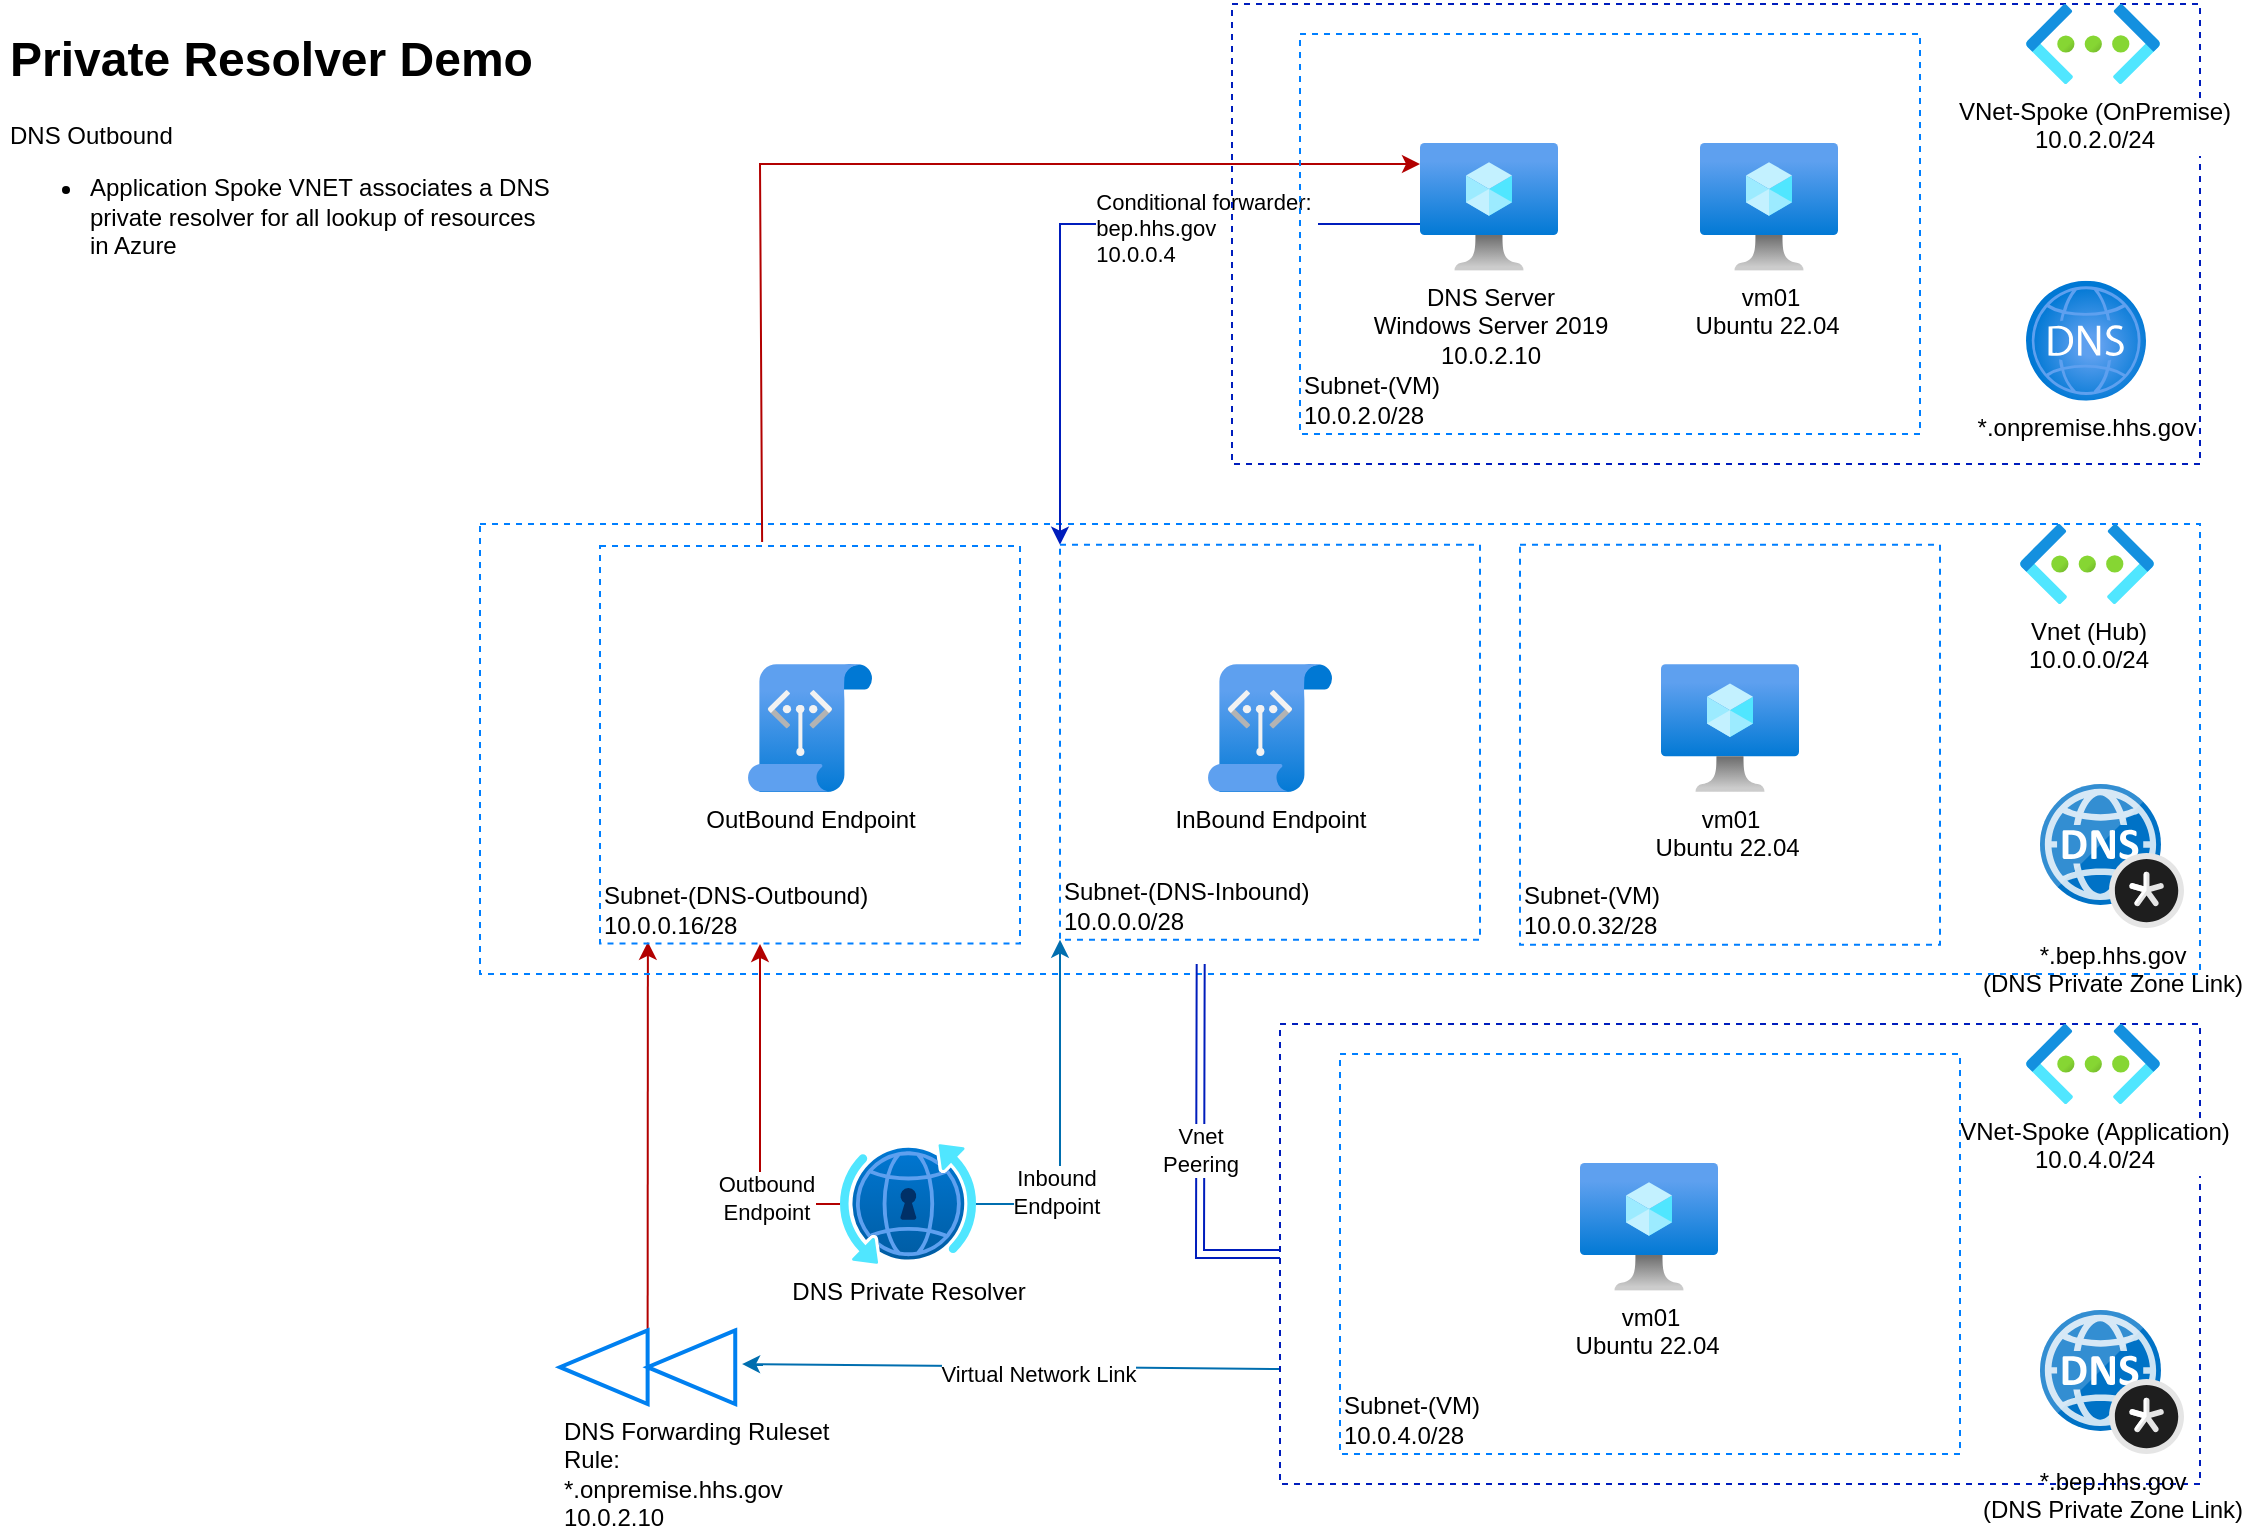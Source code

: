 <mxfile>
    <diagram id="-DPmXS76Umg-Spe6nsbr" name="PrivateResolver Demo">
        <mxGraphModel dx="1786" dy="987" grid="1" gridSize="10" guides="1" tooltips="1" connect="1" arrows="1" fold="1" page="1" pageScale="1" pageWidth="1169" pageHeight="827" math="0" shadow="0">
            <root>
                <mxCell id="0"/>
                <mxCell id="1" parent="0"/>
                <mxCell id="A5Da7jHjknWkfX75Lmv2-71" style="edgeStyle=none;html=1;fillColor=#1ba1e2;strokeColor=#006EAF;exitX=0;exitY=0.75;exitDx=0;exitDy=0;entryX=-0.039;entryY=0.457;entryDx=0;entryDy=0;entryPerimeter=0;" parent="1" source="12" target="A5Da7jHjknWkfX75Lmv2-42" edge="1">
                    <mxGeometry relative="1" as="geometry">
                        <mxPoint x="510" y="840" as="targetPoint"/>
                    </mxGeometry>
                </mxCell>
                <mxCell id="A5Da7jHjknWkfX75Lmv2-72" value="Virtual Network Link" style="edgeLabel;html=1;align=center;verticalAlign=middle;resizable=0;points=[];" parent="A5Da7jHjknWkfX75Lmv2-71" vertex="1" connectable="0">
                    <mxGeometry x="-0.095" y="3" relative="1" as="geometry">
                        <mxPoint as="offset"/>
                    </mxGeometry>
                </mxCell>
                <mxCell id="A5Da7jHjknWkfX75Lmv2-77" style="edgeStyle=none;html=1;fillColor=#e51400;strokeColor=#B20000;entryX=0.114;entryY=0.996;entryDx=0;entryDy=0;entryPerimeter=0;" parent="1" source="A5Da7jHjknWkfX75Lmv2-42" target="25" edge="1">
                    <mxGeometry relative="1" as="geometry">
                        <mxPoint x="340" y="550" as="targetPoint"/>
                    </mxGeometry>
                </mxCell>
                <mxCell id="A5Da7jHjknWkfX75Lmv2-42" value="DNS Forwarding Ruleset&lt;br&gt;&lt;div style=&quot;&quot;&gt;Rule:&lt;/div&gt;*.onpremise.hhs.gov&lt;br&gt;10.0.2.10" style="html=1;verticalLabelPosition=bottom;align=left;labelBackgroundColor=#ffffff;verticalAlign=top;strokeWidth=2;strokeColor=#0080F0;shadow=0;dashed=0;shape=mxgraph.ios7.icons.forward;fillStyle=dots;fillColor=none;flipH=1;" parent="1" vertex="1">
                    <mxGeometry x="300" y="673.2" width="87.62" height="36.8" as="geometry"/>
                </mxCell>
                <mxCell id="A5Da7jHjknWkfX75Lmv2-79" style="edgeStyle=none;html=1;strokeColor=#B20000;" parent="1" source="A5Da7jHjknWkfX75Lmv2-43" edge="1">
                    <mxGeometry relative="1" as="geometry">
                        <Array as="points">
                            <mxPoint x="400" y="610"/>
                        </Array>
                        <mxPoint x="400" y="480" as="targetPoint"/>
                    </mxGeometry>
                </mxCell>
                <mxCell id="A5Da7jHjknWkfX75Lmv2-80" value="Outbound &lt;br&gt;Endpoint" style="edgeLabel;html=1;align=center;verticalAlign=middle;resizable=0;points=[];" parent="A5Da7jHjknWkfX75Lmv2-79" vertex="1" connectable="0">
                    <mxGeometry x="-0.487" y="-3" relative="1" as="geometry">
                        <mxPoint as="offset"/>
                    </mxGeometry>
                </mxCell>
                <mxCell id="A5Da7jHjknWkfX75Lmv2-82" style="edgeStyle=none;html=1;strokeColor=#006EAF;fillColor=#1ba1e2;entryX=0;entryY=1;entryDx=0;entryDy=0;" parent="1" source="A5Da7jHjknWkfX75Lmv2-43" target="24" edge="1">
                    <mxGeometry relative="1" as="geometry">
                        <mxPoint x="540" y="480" as="targetPoint"/>
                        <Array as="points">
                            <mxPoint x="550" y="610"/>
                        </Array>
                    </mxGeometry>
                </mxCell>
                <mxCell id="A5Da7jHjknWkfX75Lmv2-83" value="Inbound&lt;br&gt;Endpoint" style="edgeLabel;html=1;align=center;verticalAlign=middle;resizable=0;points=[];" parent="A5Da7jHjknWkfX75Lmv2-82" vertex="1" connectable="0">
                    <mxGeometry x="-0.446" y="2" relative="1" as="geometry">
                        <mxPoint as="offset"/>
                    </mxGeometry>
                </mxCell>
                <mxCell id="A5Da7jHjknWkfX75Lmv2-43" value="DNS Private Resolver" style="aspect=fixed;html=1;points=[];align=center;image;fontSize=12;image=img/lib/azure2/networking/DNS_Private_Resolver.svg;dashed=1;labelBackgroundColor=none;fillStyle=dots;strokeColor=#000000;fillColor=none;" parent="1" vertex="1">
                    <mxGeometry x="440" y="580" width="68" height="60" as="geometry"/>
                </mxCell>
                <mxCell id="A5Da7jHjknWkfX75Lmv2-54" value="" style="group" parent="1" vertex="1" connectable="0">
                    <mxGeometry x="600" y="520" width="520" height="230" as="geometry"/>
                </mxCell>
                <mxCell id="12" value="OnPremise&lt;br&gt;10.0.2.0/24" style="rounded=0;whiteSpace=wrap;html=1;dashed=1;labelBackgroundColor=none;fillStyle=dots;strokeColor=#001DBC;fillColor=none;verticalAlign=bottom;align=left;fontColor=#ffffff;" parent="A5Da7jHjknWkfX75Lmv2-54" vertex="1">
                    <mxGeometry x="60" width="460" height="230" as="geometry"/>
                </mxCell>
                <mxCell id="2" value="VNet-Spoke (Application)&lt;br&gt;10.0.4.0/24" style="aspect=fixed;html=1;points=[];align=center;image;fontSize=12;image=img/lib/azure2/networking/Virtual_Networks.svg;" parent="A5Da7jHjknWkfX75Lmv2-54" vertex="1">
                    <mxGeometry x="433" width="67" height="40" as="geometry"/>
                </mxCell>
                <mxCell id="39" value="&lt;div style=&quot;&quot;&gt;Subnet-(VM)&lt;/div&gt;&lt;div style=&quot;&quot;&gt;&lt;span style=&quot;background-color: initial;&quot;&gt;10.0.4.0/28&lt;/span&gt;&lt;/div&gt;" style="rounded=0;whiteSpace=wrap;html=1;strokeWidth=1;fillColor=none;container=1;movable=1;resizable=1;rotatable=1;deletable=1;editable=1;connectable=1;verticalAlign=bottom;align=left;dashed=1;strokeColor=#007FFF;fontColor=#000000;" vertex="1" parent="A5Da7jHjknWkfX75Lmv2-54">
                    <mxGeometry x="90" y="15" width="310" height="200" as="geometry">
                        <mxRectangle x="1210" y="330" width="50" height="40" as="alternateBounds"/>
                    </mxGeometry>
                </mxCell>
                <mxCell id="40" value="vm01&lt;br&gt;Ubuntu 22.04&amp;nbsp;" style="aspect=fixed;html=1;points=[];align=center;image;fontSize=12;image=img/lib/azure2/compute/Virtual_Machine.svg;labelBackgroundColor=none;container=0;" vertex="1" parent="39">
                    <mxGeometry x="120.001" y="54.37" width="69" height="64" as="geometry"/>
                </mxCell>
                <mxCell id="A5Da7jHjknWkfX75Lmv2-66" value="*.bep.hhs.gov&lt;br&gt;(DNS Private Zone Link)" style="sketch=0;aspect=fixed;html=1;points=[];align=center;image;fontSize=12;image=img/lib/mscae/DNS_Private_Zones.svg;dashed=1;labelBackgroundColor=none;fillStyle=dots;strokeColor=#000000;fillColor=none;" parent="A5Da7jHjknWkfX75Lmv2-54" vertex="1">
                    <mxGeometry x="440" y="143" width="72" height="72" as="geometry"/>
                </mxCell>
                <mxCell id="A5Da7jHjknWkfX75Lmv2-23" value="Out" style="rounded=0;whiteSpace=wrap;html=1;dashed=1;labelBackgroundColor=none;fillStyle=dots;strokeColor=#007FFF;fillColor=none;verticalAlign=bottom;align=left;fontColor=#ffffff;" parent="1" vertex="1">
                    <mxGeometry x="260" y="270" width="860" height="225" as="geometry"/>
                </mxCell>
                <mxCell id="A5Da7jHjknWkfX75Lmv2-40" value="Vnet (Hub)&lt;br&gt;10.0.0.0/24" style="aspect=fixed;html=1;points=[];align=center;image;fontSize=12;image=img/lib/azure2/networking/Virtual_Networks.svg;dashed=1;labelBackgroundColor=none;fillStyle=dots;strokeColor=#000000;fillColor=none;" parent="1" vertex="1">
                    <mxGeometry x="1030" y="270" width="67" height="40" as="geometry"/>
                </mxCell>
                <mxCell id="A5Da7jHjknWkfX75Lmv2-85" style="edgeStyle=none;html=1;strokeColor=#B20000;rounded=0;exitX=0.386;exitY=-0.01;exitDx=0;exitDy=0;exitPerimeter=0;" parent="1" source="25" edge="1">
                    <mxGeometry relative="1" as="geometry">
                        <mxPoint x="730" y="90" as="targetPoint"/>
                        <Array as="points">
                            <mxPoint x="400" y="90"/>
                        </Array>
                        <mxPoint x="360" y="230" as="sourcePoint"/>
                    </mxGeometry>
                </mxCell>
                <mxCell id="A5Da7jHjknWkfX75Lmv2-86" style="edgeStyle=none;html=1;strokeColor=#001DBC;entryX=0;entryY=0;entryDx=0;entryDy=0;rounded=0;fillColor=#0050ef;" parent="1" target="24" edge="1">
                    <mxGeometry relative="1" as="geometry">
                        <mxPoint x="730" y="120" as="sourcePoint"/>
                        <Array as="points">
                            <mxPoint x="550" y="120"/>
                        </Array>
                        <mxPoint x="540" y="283.75" as="targetPoint"/>
                    </mxGeometry>
                </mxCell>
                <mxCell id="A5Da7jHjknWkfX75Lmv2-87" value="Conditional forwarder:&amp;nbsp;&lt;br&gt;&lt;div style=&quot;text-align: left;&quot;&gt;bep.hhs.gov&lt;/div&gt;&lt;div style=&quot;text-align: left;&quot;&gt;10.0.0.4&lt;/div&gt;" style="edgeLabel;html=1;align=center;verticalAlign=middle;resizable=0;points=[];" parent="A5Da7jHjknWkfX75Lmv2-86" vertex="1" connectable="0">
                    <mxGeometry x="-0.367" y="2" relative="1" as="geometry">
                        <mxPoint as="offset"/>
                    </mxGeometry>
                </mxCell>
                <mxCell id="A5Da7jHjknWkfX75Lmv2-88" value="Vnet&lt;br&gt;Peering" style="edgeStyle=none;rounded=0;html=1;strokeColor=#001DBC;exitX=0;exitY=0.5;exitDx=0;exitDy=0;shape=link;fillColor=#0050ef;entryX=0.419;entryY=0.978;entryDx=0;entryDy=0;entryPerimeter=0;" parent="1" source="12" target="A5Da7jHjknWkfX75Lmv2-23" edge="1">
                    <mxGeometry relative="1" as="geometry">
                        <mxPoint x="620" y="501" as="targetPoint"/>
                        <Array as="points">
                            <mxPoint x="620" y="635"/>
                        </Array>
                    </mxGeometry>
                </mxCell>
                <mxCell id="A5Da7jHjknWkfX75Lmv2-58" value="OnPremise&lt;br&gt;10.0.2.0/24" style="rounded=0;whiteSpace=wrap;html=1;dashed=1;labelBackgroundColor=none;fillStyle=dots;strokeColor=#001DBC;fillColor=none;verticalAlign=bottom;align=left;fontColor=#ffffff;" parent="1" vertex="1">
                    <mxGeometry x="636" y="10" width="484" height="230" as="geometry"/>
                </mxCell>
                <mxCell id="A5Da7jHjknWkfX75Lmv2-59" value="VNet-Spoke (OnPremise)&lt;br&gt;&lt;div style=&quot;&quot;&gt;10.0.2.0/24&lt;/div&gt;" style="aspect=fixed;html=1;points=[];align=center;image;fontSize=12;image=img/lib/azure2/networking/Virtual_Networks.svg;" parent="1" vertex="1">
                    <mxGeometry x="1033" y="10" width="67" height="40" as="geometry"/>
                </mxCell>
                <mxCell id="A5Da7jHjknWkfX75Lmv2-60" value="*.onpremise.hhs.gov" style="aspect=fixed;html=1;points=[];align=center;image;fontSize=12;image=img/lib/azure2/networking/DNS_Zones.svg;dashed=1;labelBackgroundColor=none;fillStyle=dots;strokeColor=#007FFF;fillColor=none;" parent="1" vertex="1">
                    <mxGeometry x="1033" y="148.37" width="60" height="60" as="geometry"/>
                </mxCell>
                <mxCell id="A5Da7jHjknWkfX75Lmv2-89" value="&lt;h1&gt;Private Resolver Demo&lt;/h1&gt;&lt;p&gt;DNS Outbound&lt;/p&gt;&lt;p&gt;&lt;/p&gt;&lt;ul&gt;&lt;li&gt;Application Spoke VNET associates a DNS private resolver for all lookup of resources in Azure&lt;/li&gt;&lt;li&gt;&lt;br&gt;&lt;/li&gt;&lt;/ul&gt;&lt;p&gt;&lt;/p&gt;&lt;p&gt;&lt;br&gt;&lt;/p&gt;" style="text;html=1;strokeColor=none;fillColor=none;spacing=5;spacingTop=-20;whiteSpace=wrap;overflow=hidden;rounded=0;dashed=1;labelBackgroundColor=none;fillStyle=dots;" parent="1" vertex="1">
                    <mxGeometry x="20" y="18" width="280" height="120" as="geometry"/>
                </mxCell>
                <mxCell id="24" value="&lt;div style=&quot;&quot;&gt;Subnet-(DNS-Inbound)&lt;/div&gt;&lt;div style=&quot;&quot;&gt;&lt;span style=&quot;background-color: initial;&quot;&gt;10.0.0.0/28&lt;/span&gt;&lt;/div&gt;" style="rounded=0;whiteSpace=wrap;html=1;strokeWidth=1;fillColor=none;container=1;movable=1;resizable=1;rotatable=1;deletable=1;editable=1;connectable=1;verticalAlign=bottom;align=left;dashed=1;strokeColor=#007FFF;fontColor=#000000;" vertex="1" parent="1">
                    <mxGeometry x="550" y="280.37" width="210" height="197.5" as="geometry">
                        <mxRectangle x="1210" y="330" width="50" height="40" as="alternateBounds"/>
                    </mxGeometry>
                </mxCell>
                <mxCell id="A5Da7jHjknWkfX75Lmv2-30" value="InBound Endpoint" style="aspect=fixed;html=1;points=[];align=center;image;fontSize=12;image=img/lib/azure2/networking/Service_Endpoint_Policies.svg;dashed=1;labelBackgroundColor=none;fillStyle=dots;strokeColor=#000000;fillColor=none;" parent="1" vertex="1">
                    <mxGeometry x="624" y="340" width="62" height="64" as="geometry"/>
                </mxCell>
                <mxCell id="25" value="&lt;div style=&quot;&quot;&gt;Subnet-(DNS-Outbound)&lt;/div&gt;&lt;div style=&quot;&quot;&gt;&lt;span style=&quot;background-color: initial;&quot;&gt;10.0.0.16/28&lt;/span&gt;&lt;/div&gt;" style="rounded=0;whiteSpace=wrap;html=1;strokeWidth=1;fillColor=none;container=1;movable=1;resizable=1;rotatable=1;deletable=1;editable=1;connectable=1;verticalAlign=bottom;align=left;dashed=1;strokeColor=#007FFF;fontColor=#000000;" vertex="1" parent="1">
                    <mxGeometry x="320" y="280.99" width="210" height="198.75" as="geometry">
                        <mxRectangle x="1210" y="330" width="50" height="40" as="alternateBounds"/>
                    </mxGeometry>
                </mxCell>
                <mxCell id="27" value="OutBound Endpoint" style="aspect=fixed;html=1;points=[];align=center;image;fontSize=12;image=img/lib/azure2/networking/Service_Endpoint_Policies.svg;dashed=1;labelBackgroundColor=none;fillStyle=dots;strokeColor=#000000;fillColor=none;" vertex="1" parent="1">
                    <mxGeometry x="394" y="340" width="62" height="64" as="geometry"/>
                </mxCell>
                <mxCell id="21" value="&lt;div style=&quot;&quot;&gt;Subnet-(VM)&lt;/div&gt;&lt;div style=&quot;&quot;&gt;&lt;span style=&quot;background-color: initial;&quot;&gt;10.0.0.32/28&lt;/span&gt;&lt;/div&gt;" style="rounded=0;whiteSpace=wrap;html=1;strokeWidth=1;fillColor=none;container=1;movable=1;resizable=1;rotatable=1;deletable=1;editable=1;connectable=1;verticalAlign=bottom;align=left;dashed=1;strokeColor=#007FFF;fontColor=#000000;" parent="1" vertex="1">
                    <mxGeometry x="780" y="280.37" width="210" height="200" as="geometry">
                        <mxRectangle x="1210" y="330" width="50" height="40" as="alternateBounds"/>
                    </mxGeometry>
                </mxCell>
                <mxCell id="A5Da7jHjknWkfX75Lmv2-62" value="vm01&lt;br&gt;Ubuntu 22.04&amp;nbsp;" style="aspect=fixed;html=1;points=[];align=center;image;fontSize=12;image=img/lib/azure2/compute/Virtual_Machine.svg;labelBackgroundColor=none;" parent="1" vertex="1">
                    <mxGeometry x="850.5" y="340" width="69" height="64" as="geometry"/>
                </mxCell>
                <mxCell id="35" value="&lt;div style=&quot;&quot;&gt;Subnet-(VM)&lt;/div&gt;&lt;div style=&quot;&quot;&gt;&lt;span style=&quot;background-color: initial;&quot;&gt;10.0.2.0/28&lt;/span&gt;&lt;/div&gt;" style="rounded=0;whiteSpace=wrap;html=1;strokeWidth=1;fillColor=none;container=1;movable=1;resizable=1;rotatable=1;deletable=1;editable=1;connectable=1;verticalAlign=bottom;align=left;dashed=1;strokeColor=#007FFF;fontColor=#000000;" vertex="1" parent="1">
                    <mxGeometry x="670" y="25" width="310" height="200" as="geometry">
                        <mxRectangle x="1210" y="330" width="50" height="40" as="alternateBounds"/>
                    </mxGeometry>
                </mxCell>
                <mxCell id="36" value="vm01&lt;br&gt;Ubuntu 22.04&amp;nbsp;" style="aspect=fixed;html=1;points=[];align=center;image;fontSize=12;image=img/lib/azure2/compute/Virtual_Machine.svg;labelBackgroundColor=none;container=0;" vertex="1" parent="35">
                    <mxGeometry x="200.001" y="54.37" width="69" height="64" as="geometry"/>
                </mxCell>
                <mxCell id="38" value="DNS Server&lt;br&gt;Windows Server 2019&lt;br&gt;10.0.2.10" style="aspect=fixed;html=1;points=[];align=center;image;fontSize=12;image=img/lib/azure2/compute/Virtual_Machine.svg;labelBackgroundColor=none;" vertex="1" parent="35">
                    <mxGeometry x="60" y="54.37" width="69" height="64" as="geometry"/>
                </mxCell>
                <mxCell id="42" value="*.bep.hhs.gov&lt;br&gt;(DNS Private Zone Link)" style="sketch=0;aspect=fixed;html=1;points=[];align=center;image;fontSize=12;image=img/lib/mscae/DNS_Private_Zones.svg;dashed=1;labelBackgroundColor=none;fillStyle=dots;strokeColor=#000000;fillColor=none;" vertex="1" parent="1">
                    <mxGeometry x="1040" y="400" width="72" height="72" as="geometry"/>
                </mxCell>
            </root>
        </mxGraphModel>
    </diagram>
    <diagram name="old" id="nb-85bsSKg6Q3aCRK5n5">
        <mxGraphModel dx="1386" dy="787" grid="1" gridSize="10" guides="1" tooltips="1" connect="1" arrows="1" fold="1" page="1" pageScale="1" pageWidth="1169" pageHeight="827" math="0" shadow="0">
            <root>
                <mxCell id="KJYG3omojn-DoQam58zE-0"/>
                <mxCell id="KJYG3omojn-DoQam58zE-1" parent="KJYG3omojn-DoQam58zE-0"/>
                <mxCell id="KJYG3omojn-DoQam58zE-2" value="" style="rounded=0;whiteSpace=wrap;html=1;fillColor=none;dashed=1;labelBackgroundColor=none;" vertex="1" parent="KJYG3omojn-DoQam58zE-1">
                    <mxGeometry x="160" y="40" width="1170" height="370" as="geometry"/>
                </mxCell>
                <mxCell id="KJYG3omojn-DoQam58zE-3" style="edgeStyle=orthogonalEdgeStyle;rounded=0;orthogonalLoop=1;jettySize=auto;html=1;dashed=1;labelBackgroundColor=none;" edge="1" parent="KJYG3omojn-DoQam58zE-1" source="KJYG3omojn-DoQam58zE-41" target="KJYG3omojn-DoQam58zE-25">
                    <mxGeometry relative="1" as="geometry"/>
                </mxCell>
                <mxCell id="KJYG3omojn-DoQam58zE-4" style="edgeStyle=orthogonalEdgeStyle;rounded=0;orthogonalLoop=1;jettySize=auto;html=1;endArrow=none;endFill=0;fillColor=#dae8fc;strokeColor=#6c8ebf;labelBackgroundColor=none;" edge="1" parent="KJYG3omojn-DoQam58zE-1" source="KJYG3omojn-DoQam58zE-41" target="KJYG3omojn-DoQam58zE-27">
                    <mxGeometry relative="1" as="geometry">
                        <Array as="points">
                            <mxPoint x="730" y="190"/>
                            <mxPoint x="730" y="190"/>
                        </Array>
                    </mxGeometry>
                </mxCell>
                <mxCell id="KJYG3omojn-DoQam58zE-5" value="Metric Data&lt;br&gt;Audit &amp;amp; Diagnostic Logs" style="edgeStyle=orthogonalEdgeStyle;rounded=0;orthogonalLoop=1;jettySize=auto;html=1;labelBackgroundColor=none;dashed=1;" edge="1" parent="KJYG3omojn-DoQam58zE-1" source="KJYG3omojn-DoQam58zE-41" target="KJYG3omojn-DoQam58zE-37">
                    <mxGeometry relative="1" as="geometry">
                        <Array as="points">
                            <mxPoint x="1110" y="125"/>
                            <mxPoint x="1110" y="125"/>
                        </Array>
                    </mxGeometry>
                </mxCell>
                <mxCell id="KJYG3omojn-DoQam58zE-6" style="edgeStyle=orthogonalEdgeStyle;rounded=0;orthogonalLoop=1;jettySize=auto;html=1;fillColor=#dae8fc;strokeColor=#6c8ebf;labelBackgroundColor=none;" edge="1" parent="KJYG3omojn-DoQam58zE-1" source="KJYG3omojn-DoQam58zE-9" target="KJYG3omojn-DoQam58zE-41">
                    <mxGeometry relative="1" as="geometry">
                        <Array as="points">
                            <mxPoint x="710" y="120"/>
                            <mxPoint x="710" y="120"/>
                        </Array>
                    </mxGeometry>
                </mxCell>
                <mxCell id="KJYG3omojn-DoQam58zE-7" style="edgeStyle=orthogonalEdgeStyle;rounded=0;orthogonalLoop=1;jettySize=auto;html=1;dashed=1;labelBackgroundColor=none;entryX=0.5;entryY=1;entryDx=0;entryDy=0;" edge="1" parent="KJYG3omojn-DoQam58zE-1" source="KJYG3omojn-DoQam58zE-9" target="KJYG3omojn-DoQam58zE-37">
                    <mxGeometry relative="1" as="geometry">
                        <mxPoint x="1250" y="300" as="targetPoint"/>
                        <Array as="points">
                            <mxPoint x="458" y="340"/>
                            <mxPoint x="1250" y="340"/>
                        </Array>
                    </mxGeometry>
                </mxCell>
                <mxCell id="KJYG3omojn-DoQam58zE-8" value="Diagnostic Logs &amp;amp; Metric Data" style="edgeLabel;html=1;align=center;verticalAlign=middle;resizable=0;points=[];labelBackgroundColor=none;" vertex="1" connectable="0" parent="KJYG3omojn-DoQam58zE-7">
                    <mxGeometry x="-0.561" relative="1" as="geometry">
                        <mxPoint x="6" y="-7" as="offset"/>
                    </mxGeometry>
                </mxCell>
                <mxCell id="KJYG3omojn-DoQam58zE-9" value="" style="rounded=0;whiteSpace=wrap;html=1;dashed=1;labelBackgroundColor=none;fillColor=#E6E6E6;strokeColor=none;" vertex="1" parent="KJYG3omojn-DoQam58zE-1">
                    <mxGeometry x="290" y="100.5" width="336" height="180" as="geometry"/>
                </mxCell>
                <mxCell id="KJYG3omojn-DoQam58zE-10" value="" style="rounded=0;whiteSpace=wrap;html=1;dashed=1;fillColor=#E6E6E6;strokeColor=none;labelBackgroundColor=none;" vertex="1" parent="KJYG3omojn-DoQam58zE-1">
                    <mxGeometry x="300" y="290" width="140" height="85" as="geometry"/>
                </mxCell>
                <mxCell id="KJYG3omojn-DoQam58zE-11" value="Azure Active Directory" style="aspect=fixed;html=1;points=[];align=center;image;fontSize=12;image=img/lib/azure2/identity/Azure_Active_Directory.svg;fontFamily=Helvetica;fontColor=default;strokeColor=none;fillColor=#00BEF2;labelPosition=center;verticalLabelPosition=top;verticalAlign=bottom;labelBackgroundColor=none;" vertex="1" parent="KJYG3omojn-DoQam58zE-1">
                    <mxGeometry x="49.75" y="20" width="62.5" height="70" as="geometry"/>
                </mxCell>
                <mxCell id="KJYG3omojn-DoQam58zE-12" value="DNS Lookup" style="edgeStyle=orthogonalEdgeStyle;rounded=0;orthogonalLoop=1;jettySize=auto;html=1;dashed=1;labelBackgroundColor=none;" edge="1" parent="KJYG3omojn-DoQam58zE-1" source="KJYG3omojn-DoQam58zE-15" target="KJYG3omojn-DoQam58zE-16">
                    <mxGeometry relative="1" as="geometry"/>
                </mxCell>
                <mxCell id="KJYG3omojn-DoQam58zE-13" value="Authentication" style="edgeStyle=orthogonalEdgeStyle;rounded=0;orthogonalLoop=1;jettySize=auto;html=1;dashed=1;labelBackgroundColor=none;" edge="1" parent="KJYG3omojn-DoQam58zE-1" source="KJYG3omojn-DoQam58zE-15" target="KJYG3omojn-DoQam58zE-11">
                    <mxGeometry relative="1" as="geometry"/>
                </mxCell>
                <mxCell id="KJYG3omojn-DoQam58zE-14" style="edgeStyle=orthogonalEdgeStyle;rounded=0;orthogonalLoop=1;jettySize=auto;html=1;fillColor=#dae8fc;strokeColor=#6c8ebf;labelBackgroundColor=none;" edge="1" parent="KJYG3omojn-DoQam58zE-1" source="KJYG3omojn-DoQam58zE-15" target="KJYG3omojn-DoQam58zE-18">
                    <mxGeometry relative="1" as="geometry"/>
                </mxCell>
                <mxCell id="KJYG3omojn-DoQam58zE-15" value="Internet" style="shape=image;html=1;verticalAlign=middle;verticalLabelPosition=middle;labelBackgroundColor=none;imageAspect=0;aspect=fixed;image=https://cdn4.iconfinder.com/data/icons/for-your-interface-free-samples/128/Globe-128.png;labelPosition=left;align=right;" vertex="1" parent="KJYG3omojn-DoQam58zE-1">
                    <mxGeometry x="47.25" y="171" width="65" height="65" as="geometry"/>
                </mxCell>
                <mxCell id="KJYG3omojn-DoQam58zE-16" value="Azure DNS" style="aspect=fixed;html=1;points=[];align=center;image;fontSize=12;image=img/lib/azure2/networking/DNS_Zones.svg;labelBackgroundColor=none;" vertex="1" parent="KJYG3omojn-DoQam58zE-1">
                    <mxGeometry x="55.63" y="330" width="48.25" height="48.25" as="geometry"/>
                </mxCell>
                <mxCell id="KJYG3omojn-DoQam58zE-17" style="edgeStyle=orthogonalEdgeStyle;rounded=0;orthogonalLoop=1;jettySize=auto;html=1;fillColor=#dae8fc;strokeColor=#6c8ebf;labelBackgroundColor=none;" edge="1" parent="KJYG3omojn-DoQam58zE-1" source="KJYG3omojn-DoQam58zE-18" target="KJYG3omojn-DoQam58zE-34">
                    <mxGeometry relative="1" as="geometry">
                        <Array as="points">
                            <mxPoint x="290" y="204"/>
                            <mxPoint x="290" y="204"/>
                        </Array>
                    </mxGeometry>
                </mxCell>
                <mxCell id="KJYG3omojn-DoQam58zE-18" value="Azure Front Door&lt;br&gt;WAF&lt;br&gt;CDN" style="aspect=fixed;html=1;points=[];align=center;image;fontSize=12;image=img/lib/azure2/networking/Front_Doors.svg;labelPosition=center;verticalLabelPosition=top;verticalAlign=bottom;labelBackgroundColor=none;" vertex="1" parent="KJYG3omojn-DoQam58zE-1">
                    <mxGeometry x="191" y="174" width="68" height="60" as="geometry"/>
                </mxCell>
                <mxCell id="KJYG3omojn-DoQam58zE-19" style="edgeStyle=orthogonalEdgeStyle;rounded=0;orthogonalLoop=1;jettySize=auto;html=1;fillColor=#dae8fc;strokeColor=#6c8ebf;labelBackgroundColor=none;" edge="1" parent="KJYG3omojn-DoQam58zE-1" source="KJYG3omojn-DoQam58zE-34" target="KJYG3omojn-DoQam58zE-21">
                    <mxGeometry relative="1" as="geometry">
                        <Array as="points">
                            <mxPoint x="410" y="204"/>
                            <mxPoint x="410" y="204"/>
                        </Array>
                    </mxGeometry>
                </mxCell>
                <mxCell id="KJYG3omojn-DoQam58zE-20" style="edgeStyle=orthogonalEdgeStyle;rounded=0;orthogonalLoop=1;jettySize=auto;html=1;fillColor=#dae8fc;strokeColor=#6c8ebf;labelBackgroundColor=none;" edge="1" parent="KJYG3omojn-DoQam58zE-1" source="KJYG3omojn-DoQam58zE-21" target="KJYG3omojn-DoQam58zE-31">
                    <mxGeometry relative="1" as="geometry">
                        <Array as="points">
                            <mxPoint x="520" y="204"/>
                            <mxPoint x="520" y="204"/>
                        </Array>
                    </mxGeometry>
                </mxCell>
                <mxCell id="KJYG3omojn-DoQam58zE-21" value="Queue" style="verticalLabelPosition=top;html=1;verticalAlign=bottom;align=center;strokeColor=none;fillColor=#00BEF2;shape=mxgraph.azure.storage_queue;labelPosition=center;labelBackgroundColor=none;" vertex="1" parent="KJYG3omojn-DoQam58zE-1">
                    <mxGeometry x="437" y="181.5" width="50" height="45" as="geometry"/>
                </mxCell>
                <mxCell id="KJYG3omojn-DoQam58zE-22" style="edgeStyle=orthogonalEdgeStyle;rounded=0;orthogonalLoop=1;jettySize=auto;html=1;fillColor=#dae8fc;strokeColor=#6c8ebf;labelBackgroundColor=none;" edge="1" parent="KJYG3omojn-DoQam58zE-1" source="KJYG3omojn-DoQam58zE-23" target="KJYG3omojn-DoQam58zE-18">
                    <mxGeometry relative="1" as="geometry"/>
                </mxCell>
                <mxCell id="KJYG3omojn-DoQam58zE-23" value="Blob" style="verticalLabelPosition=bottom;html=1;verticalAlign=top;align=center;strokeColor=none;fillColor=#00BEF2;shape=mxgraph.azure.storage_blob;labelBackgroundColor=none;" vertex="1" parent="KJYG3omojn-DoQam58zE-1">
                    <mxGeometry x="310" y="305" width="50" height="45" as="geometry"/>
                </mxCell>
                <mxCell id="KJYG3omojn-DoQam58zE-24" style="edgeStyle=orthogonalEdgeStyle;rounded=0;orthogonalLoop=1;jettySize=auto;html=1;fillColor=#dae8fc;strokeColor=#6c8ebf;labelBackgroundColor=none;" edge="1" parent="KJYG3omojn-DoQam58zE-1" source="KJYG3omojn-DoQam58zE-25" target="KJYG3omojn-DoQam58zE-9">
                    <mxGeometry relative="1" as="geometry">
                        <Array as="points">
                            <mxPoint x="680" y="264"/>
                            <mxPoint x="680" y="264"/>
                        </Array>
                    </mxGeometry>
                </mxCell>
                <mxCell id="KJYG3omojn-DoQam58zE-25" value="Azure Search" style="aspect=fixed;html=1;points=[];align=center;image;fontSize=12;image=img/lib/azure2/app_services/Search_Services.svg;labelBackgroundColor=none;" vertex="1" parent="KJYG3omojn-DoQam58zE-1">
                    <mxGeometry x="854" y="236" width="72" height="52" as="geometry"/>
                </mxCell>
                <mxCell id="KJYG3omojn-DoQam58zE-26" style="rounded=0;orthogonalLoop=1;jettySize=auto;html=1;edgeStyle=orthogonalEdgeStyle;fillColor=#dae8fc;strokeColor=#6c8ebf;labelBackgroundColor=none;" edge="1" parent="KJYG3omojn-DoQam58zE-1" source="KJYG3omojn-DoQam58zE-27" target="KJYG3omojn-DoQam58zE-9">
                    <mxGeometry relative="1" as="geometry">
                        <Array as="points">
                            <mxPoint x="640" y="190"/>
                            <mxPoint x="640" y="190"/>
                        </Array>
                    </mxGeometry>
                </mxCell>
                <mxCell id="KJYG3omojn-DoQam58zE-27" value="Redis Cache" style="aspect=fixed;html=1;points=[];align=center;image;fontSize=12;image=img/lib/azure2/databases/Cache_Redis.svg;labelBackgroundColor=none;" vertex="1" parent="KJYG3omojn-DoQam58zE-1">
                    <mxGeometry x="650" y="160" width="64" height="52" as="geometry"/>
                </mxCell>
                <mxCell id="KJYG3omojn-DoQam58zE-28" value="Static Content" style="aspect=fixed;html=1;points=[];align=center;image;fontSize=12;image=img/lib/azure2/general/File.svg;labelBackgroundColor=none;" vertex="1" parent="KJYG3omojn-DoQam58zE-1">
                    <mxGeometry x="379" y="305" width="36.51" height="45" as="geometry"/>
                </mxCell>
                <mxCell id="KJYG3omojn-DoQam58zE-29" value="Resource Group" style="aspect=fixed;html=1;points=[];align=center;image;fontSize=12;image=img/lib/azure2/general/Resource_Groups.svg;dashed=1;fillColor=none;labelBackgroundColor=none;" vertex="1" parent="KJYG3omojn-DoQam58zE-1">
                    <mxGeometry x="1340" y="720" width="30" height="28.24" as="geometry"/>
                </mxCell>
                <mxCell id="KJYG3omojn-DoQam58zE-30" value="" style="group;labelBackgroundColor=none;strokeColor=none;" vertex="1" connectable="0" parent="KJYG3omojn-DoQam58zE-1">
                    <mxGeometry x="525" y="111" width="90" height="159" as="geometry"/>
                </mxCell>
                <mxCell id="KJYG3omojn-DoQam58zE-31" value="" style="rounded=0;whiteSpace=wrap;html=1;dashed=1;labelBackgroundColor=none;fillColor=#FFFFFF;labelPosition=center;verticalLabelPosition=top;align=center;verticalAlign=bottom;spacingTop=0;spacingBottom=-35;strokeColor=none;" vertex="1" parent="KJYG3omojn-DoQam58zE-30">
                    <mxGeometry width="90" height="159" as="geometry"/>
                </mxCell>
                <mxCell id="KJYG3omojn-DoQam58zE-32" value="Function App" style="aspect=fixed;html=1;points=[];align=center;image;fontSize=12;image=img/lib/azure2/compute/Function_Apps.svg;labelPosition=center;verticalLabelPosition=top;verticalAlign=bottom;labelBackgroundColor=none;" vertex="1" parent="KJYG3omojn-DoQam58zE-30">
                    <mxGeometry x="11" y="83" width="68" height="60" as="geometry"/>
                </mxCell>
                <mxCell id="KJYG3omojn-DoQam58zE-33" value="" style="group;labelBackgroundColor=none;strokeColor=none;" vertex="1" connectable="0" parent="KJYG3omojn-DoQam58zE-1">
                    <mxGeometry x="303" y="111" width="90" height="159" as="geometry"/>
                </mxCell>
                <mxCell id="KJYG3omojn-DoQam58zE-34" value="App Service Plan" style="rounded=0;whiteSpace=wrap;html=1;dashed=1;labelBackgroundColor=none;fillColor=#FFFFFF;labelPosition=center;verticalLabelPosition=top;align=center;verticalAlign=bottom;spacingTop=0;spacingBottom=-35;strokeColor=none;" vertex="1" parent="KJYG3omojn-DoQam58zE-33">
                    <mxGeometry width="90" height="159" as="geometry"/>
                </mxCell>
                <mxCell id="KJYG3omojn-DoQam58zE-35" value="Web App" style="aspect=fixed;html=1;points=[];align=center;image;fontSize=12;image=img/lib/azure2/compute/App_Services.svg;labelPosition=center;verticalLabelPosition=top;verticalAlign=bottom;labelBackgroundColor=none;" vertex="1" parent="KJYG3omojn-DoQam58zE-33">
                    <mxGeometry x="13" y="81" width="64" height="64" as="geometry"/>
                </mxCell>
                <mxCell id="KJYG3omojn-DoQam58zE-36" value="" style="group;labelBackgroundColor=none;strokeColor=none;" vertex="1" connectable="0" parent="KJYG3omojn-DoQam58zE-1">
                    <mxGeometry x="1190" y="50" width="120" height="230" as="geometry"/>
                </mxCell>
                <mxCell id="KJYG3omojn-DoQam58zE-37" value="" style="rounded=0;whiteSpace=wrap;html=1;dashed=1;labelBackgroundColor=none;fillColor=#E6E6E6;strokeColor=none;" vertex="1" parent="KJYG3omojn-DoQam58zE-36">
                    <mxGeometry width="120" height="230" as="geometry"/>
                </mxCell>
                <mxCell id="KJYG3omojn-DoQam58zE-38" value="Azure Monitor" style="aspect=fixed;html=1;points=[];align=center;image;fontSize=12;image=img/lib/azure2/management_governance/Monitor.svg;dashed=1;labelBackgroundColor=none;fillColor=#FFFFFF;" vertex="1" parent="KJYG3omojn-DoQam58zE-36">
                    <mxGeometry x="28" y="15" width="64" height="64" as="geometry"/>
                </mxCell>
                <mxCell id="KJYG3omojn-DoQam58zE-39" value="Log Analytics" style="aspect=fixed;html=1;points=[];align=center;image;fontSize=12;image=img/lib/azure2/analytics/Log_Analytics_Workspaces.svg;dashed=1;labelBackgroundColor=none;fillColor=#FFFFFF;" vertex="1" parent="KJYG3omojn-DoQam58zE-36">
                    <mxGeometry x="28" y="120" width="64" height="64" as="geometry"/>
                </mxCell>
                <mxCell id="KJYG3omojn-DoQam58zE-40" value="" style="group;labelBackgroundColor=none;strokeColor=none;" vertex="1" connectable="0" parent="KJYG3omojn-DoQam58zE-1">
                    <mxGeometry x="740" y="50" width="300" height="150" as="geometry"/>
                </mxCell>
                <mxCell id="KJYG3omojn-DoQam58zE-41" value="" style="rounded=0;whiteSpace=wrap;html=1;dashed=1;labelBackgroundColor=none;fillColor=#E6E6E6;strokeColor=none;" vertex="1" parent="KJYG3omojn-DoQam58zE-40">
                    <mxGeometry width="300" height="150" as="geometry"/>
                </mxCell>
                <mxCell id="KJYG3omojn-DoQam58zE-42" value="Azure SQL Database" style="aspect=fixed;html=1;points=[];align=center;image;fontSize=12;image=img/lib/azure2/databases/SQL_Database.svg;labelBackgroundColor=none;" vertex="1" parent="KJYG3omojn-DoQam58zE-40">
                    <mxGeometry x="50" y="10" width="48" height="64" as="geometry"/>
                </mxCell>
                <mxCell id="KJYG3omojn-DoQam58zE-43" value="Azure Cosmos Database" style="aspect=fixed;html=1;points=[];align=center;image;fontSize=12;image=img/lib/azure2/databases/Azure_Cosmos_DB.svg;labelBackgroundColor=none;" vertex="1" parent="KJYG3omojn-DoQam58zE-40">
                    <mxGeometry x="190" y="10" width="64" height="64" as="geometry"/>
                </mxCell>
                <mxCell id="KJYG3omojn-DoQam58zE-44" style="edgeStyle=orthogonalEdgeStyle;rounded=0;orthogonalLoop=1;jettySize=auto;html=1;fillColor=#dae8fc;strokeColor=#6c8ebf;labelBackgroundColor=none;" edge="1" parent="KJYG3omojn-DoQam58zE-1">
                    <mxGeometry relative="1" as="geometry">
                        <Array as="points">
                            <mxPoint x="237" y="590"/>
                            <mxPoint x="237" y="590"/>
                        </Array>
                        <mxPoint x="220" y="590" as="sourcePoint"/>
                        <mxPoint x="264" y="590" as="targetPoint"/>
                    </mxGeometry>
                </mxCell>
                <mxCell id="KJYG3omojn-DoQam58zE-45" style="edgeStyle=orthogonalEdgeStyle;rounded=0;orthogonalLoop=1;jettySize=auto;html=1;fillColor=#dae8fc;strokeColor=#6c8ebf;labelBackgroundColor=none;" edge="1" parent="KJYG3omojn-DoQam58zE-1">
                    <mxGeometry relative="1" as="geometry">
                        <Array as="points">
                            <mxPoint x="203" y="560"/>
                            <mxPoint x="203" y="560"/>
                        </Array>
                        <mxPoint x="170" y="560" as="sourcePoint"/>
                        <mxPoint x="208" y="560" as="targetPoint"/>
                    </mxGeometry>
                </mxCell>
                <mxCell id="KJYG3omojn-DoQam58zE-46" value="" style="sketch=0;aspect=fixed;html=1;points=[];align=center;image;fontSize=12;image=img/lib/mscae/DNS.svg;dashed=1;labelBackgroundColor=none;fillStyle=dots;strokeColor=#007FFF;fillColor=none;" vertex="1" parent="KJYG3omojn-DoQam58zE-1">
                    <mxGeometry x="1530" y="550" width="50" height="50" as="geometry"/>
                </mxCell>
                <mxCell id="KJYG3omojn-DoQam58zE-47" value="" style="sketch=0;aspect=fixed;html=1;points=[];align=center;image;fontSize=12;image=img/lib/mscae/DNS_Private_Zones.svg;dashed=1;labelBackgroundColor=none;fillStyle=dots;strokeColor=#007FFF;fillColor=none;" vertex="1" parent="KJYG3omojn-DoQam58zE-1">
                    <mxGeometry x="1480" y="360" width="50" height="50" as="geometry"/>
                </mxCell>
                <mxCell id="KJYG3omojn-DoQam58zE-48" value="" style="group" vertex="1" connectable="0" parent="KJYG3omojn-DoQam58zE-1">
                    <mxGeometry x="590" y="515" width="500" height="265" as="geometry"/>
                </mxCell>
                <mxCell id="KJYG3omojn-DoQam58zE-49" value="OnPremise&lt;br&gt;10.0.2.0/24" style="rounded=0;whiteSpace=wrap;html=1;dashed=1;labelBackgroundColor=none;fillStyle=dots;strokeColor=#001DBC;fillColor=none;verticalAlign=bottom;align=left;fontColor=#ffffff;" vertex="1" parent="KJYG3omojn-DoQam58zE-48">
                    <mxGeometry x="36" width="464" height="265" as="geometry"/>
                </mxCell>
                <mxCell id="KJYG3omojn-DoQam58zE-50" value="VNet" style="aspect=fixed;html=1;points=[];align=center;image;fontSize=12;image=img/lib/azure2/networking/Virtual_Networks.svg;" vertex="1" parent="KJYG3omojn-DoQam58zE-48">
                    <mxGeometry x="430" y="10" width="67" height="40" as="geometry"/>
                </mxCell>
                <mxCell id="KJYG3omojn-DoQam58zE-51" value="" style="aspect=fixed;html=1;points=[];align=center;image;fontSize=12;image=img/lib/azure2/networking/DNS_Zones.svg;dashed=1;labelBackgroundColor=none;fillStyle=dots;strokeColor=#007FFF;fillColor=none;" vertex="1" parent="KJYG3omojn-DoQam58zE-48">
                    <mxGeometry y="95" width="60" height="60" as="geometry"/>
                </mxCell>
                <mxCell id="KJYG3omojn-DoQam58zE-52" value="Private subnet-VMSubnet" style="points=[[0,0],[0.25,0],[0.5,0],[0.75,0],[1,0],[1,0.25],[1,0.5],[1,0.75],[1,1],[0.75,1],[0.5,1],[0.25,1],[0,1],[0,0.75],[0,0.5],[0,0.25]];outlineConnect=0;gradientColor=none;html=1;whiteSpace=wrap;fontSize=12;fontStyle=0;container=1;pointerEvents=0;collapsible=0;recursiveResize=0;shape=mxgraph.aws4.group;grIcon=mxgraph.aws4.group_security_group;grStroke=0;strokeColor=#147EBA;fillColor=#E6F2F8;verticalAlign=top;align=left;spacingLeft=30;fontColor=#147EBA;dashed=0;labelBackgroundColor=none;fillStyle=dots;" vertex="1" parent="KJYG3omojn-DoQam58zE-48">
                    <mxGeometry x="60" y="55" width="310" height="197.5" as="geometry"/>
                </mxCell>
                <mxCell id="KJYG3omojn-DoQam58zE-53" value="vm01&lt;br&gt;Ubuntu 22.04&amp;nbsp;" style="aspect=fixed;html=1;points=[];align=center;image;fontSize=12;image=img/lib/azure2/compute/Virtual_Machine.svg;labelBackgroundColor=none;" vertex="1" parent="KJYG3omojn-DoQam58zE-52">
                    <mxGeometry x="220" y="60" width="69" height="64" as="geometry"/>
                </mxCell>
                <mxCell id="KJYG3omojn-DoQam58zE-54" value="DNS Server&lt;br&gt;Windows Server 2019" style="aspect=fixed;html=1;points=[];align=center;image;fontSize=12;image=img/lib/azure2/compute/Virtual_Machine.svg;labelBackgroundColor=none;" vertex="1" parent="KJYG3omojn-DoQam58zE-52">
                    <mxGeometry x="50" y="60" width="69" height="64" as="geometry"/>
                </mxCell>
            </root>
        </mxGraphModel>
    </diagram>
</mxfile>